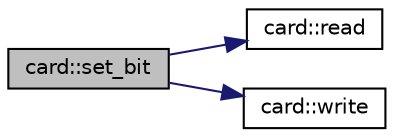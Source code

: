 digraph "card::set_bit"
{
 // LATEX_PDF_SIZE
  edge [fontname="Helvetica",fontsize="10",labelfontname="Helvetica",labelfontsize="10"];
  node [fontname="Helvetica",fontsize="10",shape=record];
  rankdir="LR";
  Node1 [label="card::set_bit",height=0.2,width=0.4,color="black", fillcolor="grey75", style="filled", fontcolor="black",tooltip="Set a bit in a byte on the bus."];
  Node1 -> Node2 [color="midnightblue",fontsize="10",style="solid",fontname="Helvetica"];
  Node2 [label="card::read",height=0.2,width=0.4,color="black", fillcolor="white", style="filled",URL="$classcard.html#a0ea76feb6cf75cf51ba3362f4ab50190",tooltip="Read a byte from the card."];
  Node1 -> Node3 [color="midnightblue",fontsize="10",style="solid",fontname="Helvetica"];
  Node3 [label="card::write",height=0.2,width=0.4,color="black", fillcolor="white", style="filled",URL="$classcard.html#ae4b1863113c0e72b7de13f3774776fdb",tooltip="Write a byte to the card."];
}
